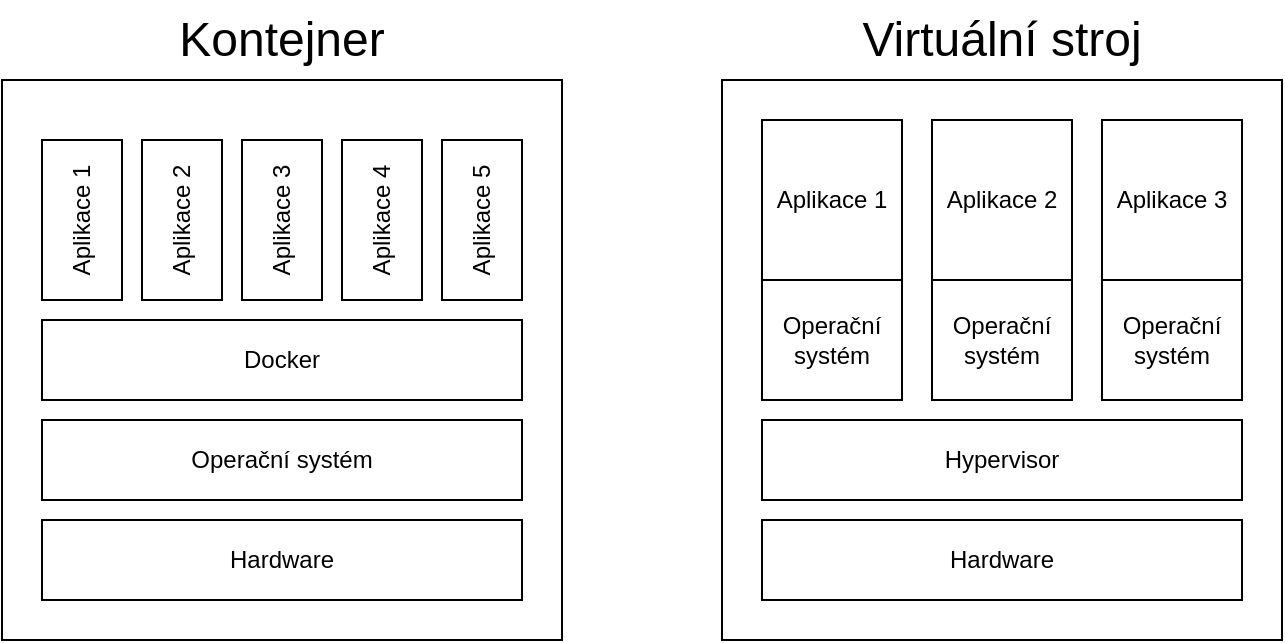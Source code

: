 <mxfile version="14.4.3" type="github">
  <diagram id="MuPQEXqi91Hl-snumfB-" name="Page-1">
    <mxGraphModel dx="2066" dy="1185" grid="1" gridSize="10" guides="1" tooltips="1" connect="1" arrows="1" fold="1" page="1" pageScale="1" pageWidth="827" pageHeight="1169" math="0" shadow="0">
      <root>
        <mxCell id="0" />
        <mxCell id="1" parent="0" />
        <mxCell id="08i6mxyqyr1tdbwco5VG-1" value="" style="whiteSpace=wrap;html=1;aspect=fixed;" vertex="1" parent="1">
          <mxGeometry x="80" y="120" width="280" height="280" as="geometry" />
        </mxCell>
        <mxCell id="08i6mxyqyr1tdbwco5VG-2" value="" style="whiteSpace=wrap;html=1;aspect=fixed;" vertex="1" parent="1">
          <mxGeometry x="440" y="120" width="280" height="280" as="geometry" />
        </mxCell>
        <mxCell id="08i6mxyqyr1tdbwco5VG-3" value="Hardware" style="rounded=0;whiteSpace=wrap;html=1;" vertex="1" parent="1">
          <mxGeometry x="100" y="340" width="240" height="40" as="geometry" />
        </mxCell>
        <mxCell id="08i6mxyqyr1tdbwco5VG-4" value="Operační systém" style="rounded=0;whiteSpace=wrap;html=1;" vertex="1" parent="1">
          <mxGeometry x="100" y="290" width="240" height="40" as="geometry" />
        </mxCell>
        <mxCell id="08i6mxyqyr1tdbwco5VG-5" value="Docker" style="rounded=0;whiteSpace=wrap;html=1;" vertex="1" parent="1">
          <mxGeometry x="100" y="240" width="240" height="40" as="geometry" />
        </mxCell>
        <mxCell id="08i6mxyqyr1tdbwco5VG-6" value="Aplikace 1" style="rounded=0;whiteSpace=wrap;html=1;rotation=-90;" vertex="1" parent="1">
          <mxGeometry x="80" y="170" width="80" height="40" as="geometry" />
        </mxCell>
        <mxCell id="08i6mxyqyr1tdbwco5VG-11" value="" style="rounded=0;whiteSpace=wrap;html=1;" vertex="1" parent="1">
          <mxGeometry x="460" y="140" width="70" height="140" as="geometry" />
        </mxCell>
        <mxCell id="08i6mxyqyr1tdbwco5VG-12" value="Hardware" style="rounded=0;whiteSpace=wrap;html=1;" vertex="1" parent="1">
          <mxGeometry x="460" y="340" width="240" height="40" as="geometry" />
        </mxCell>
        <mxCell id="08i6mxyqyr1tdbwco5VG-13" value="Hypervisor" style="rounded=0;whiteSpace=wrap;html=1;" vertex="1" parent="1">
          <mxGeometry x="460" y="290" width="240" height="40" as="geometry" />
        </mxCell>
        <mxCell id="08i6mxyqyr1tdbwco5VG-14" value="" style="rounded=0;whiteSpace=wrap;html=1;" vertex="1" parent="1">
          <mxGeometry x="545" y="140" width="70" height="140" as="geometry" />
        </mxCell>
        <mxCell id="08i6mxyqyr1tdbwco5VG-15" value="" style="rounded=0;whiteSpace=wrap;html=1;" vertex="1" parent="1">
          <mxGeometry x="630" y="140" width="70" height="140" as="geometry" />
        </mxCell>
        <mxCell id="08i6mxyqyr1tdbwco5VG-16" value="Operační systém" style="rounded=0;whiteSpace=wrap;html=1;" vertex="1" parent="1">
          <mxGeometry x="460" y="220" width="70" height="60" as="geometry" />
        </mxCell>
        <mxCell id="08i6mxyqyr1tdbwco5VG-19" value="Operační systém" style="rounded=0;whiteSpace=wrap;html=1;" vertex="1" parent="1">
          <mxGeometry x="545" y="220" width="70" height="60" as="geometry" />
        </mxCell>
        <mxCell id="08i6mxyqyr1tdbwco5VG-20" value="Operační systém" style="rounded=0;whiteSpace=wrap;html=1;" vertex="1" parent="1">
          <mxGeometry x="630" y="220" width="70" height="60" as="geometry" />
        </mxCell>
        <mxCell id="08i6mxyqyr1tdbwco5VG-21" value="Aplikace 1" style="rounded=0;whiteSpace=wrap;html=1;" vertex="1" parent="1">
          <mxGeometry x="460" y="140" width="70" height="80" as="geometry" />
        </mxCell>
        <mxCell id="08i6mxyqyr1tdbwco5VG-22" value="Aplikace 2" style="rounded=0;whiteSpace=wrap;html=1;" vertex="1" parent="1">
          <mxGeometry x="545" y="140" width="70" height="80" as="geometry" />
        </mxCell>
        <mxCell id="08i6mxyqyr1tdbwco5VG-23" value="Aplikace 3" style="rounded=0;whiteSpace=wrap;html=1;" vertex="1" parent="1">
          <mxGeometry x="630" y="140" width="70" height="80" as="geometry" />
        </mxCell>
        <mxCell id="08i6mxyqyr1tdbwco5VG-24" value="Aplikace 2" style="rounded=0;whiteSpace=wrap;html=1;rotation=-90;" vertex="1" parent="1">
          <mxGeometry x="130" y="170" width="80" height="40" as="geometry" />
        </mxCell>
        <mxCell id="08i6mxyqyr1tdbwco5VG-25" value="Aplikace 3" style="rounded=0;whiteSpace=wrap;html=1;rotation=-90;" vertex="1" parent="1">
          <mxGeometry x="180" y="170" width="80" height="40" as="geometry" />
        </mxCell>
        <mxCell id="08i6mxyqyr1tdbwco5VG-26" value="Aplikace 4" style="rounded=0;whiteSpace=wrap;html=1;rotation=-90;" vertex="1" parent="1">
          <mxGeometry x="230" y="170" width="80" height="40" as="geometry" />
        </mxCell>
        <mxCell id="08i6mxyqyr1tdbwco5VG-27" value="Aplikace 5" style="rounded=0;whiteSpace=wrap;html=1;rotation=-90;" vertex="1" parent="1">
          <mxGeometry x="280" y="170" width="80" height="40" as="geometry" />
        </mxCell>
        <mxCell id="08i6mxyqyr1tdbwco5VG-28" value="&lt;font style=&quot;font-size: 24px&quot;&gt;Kontejner&lt;/font&gt;" style="text;html=1;strokeColor=none;fillColor=none;align=center;verticalAlign=middle;whiteSpace=wrap;rounded=0;" vertex="1" parent="1">
          <mxGeometry x="80" y="80" width="280" height="40" as="geometry" />
        </mxCell>
        <mxCell id="08i6mxyqyr1tdbwco5VG-29" value="&lt;font style=&quot;font-size: 24px&quot;&gt;Virtuální stroj&lt;/font&gt;" style="text;html=1;strokeColor=none;fillColor=none;align=center;verticalAlign=middle;whiteSpace=wrap;rounded=0;" vertex="1" parent="1">
          <mxGeometry x="440" y="80" width="280" height="40" as="geometry" />
        </mxCell>
      </root>
    </mxGraphModel>
  </diagram>
</mxfile>
